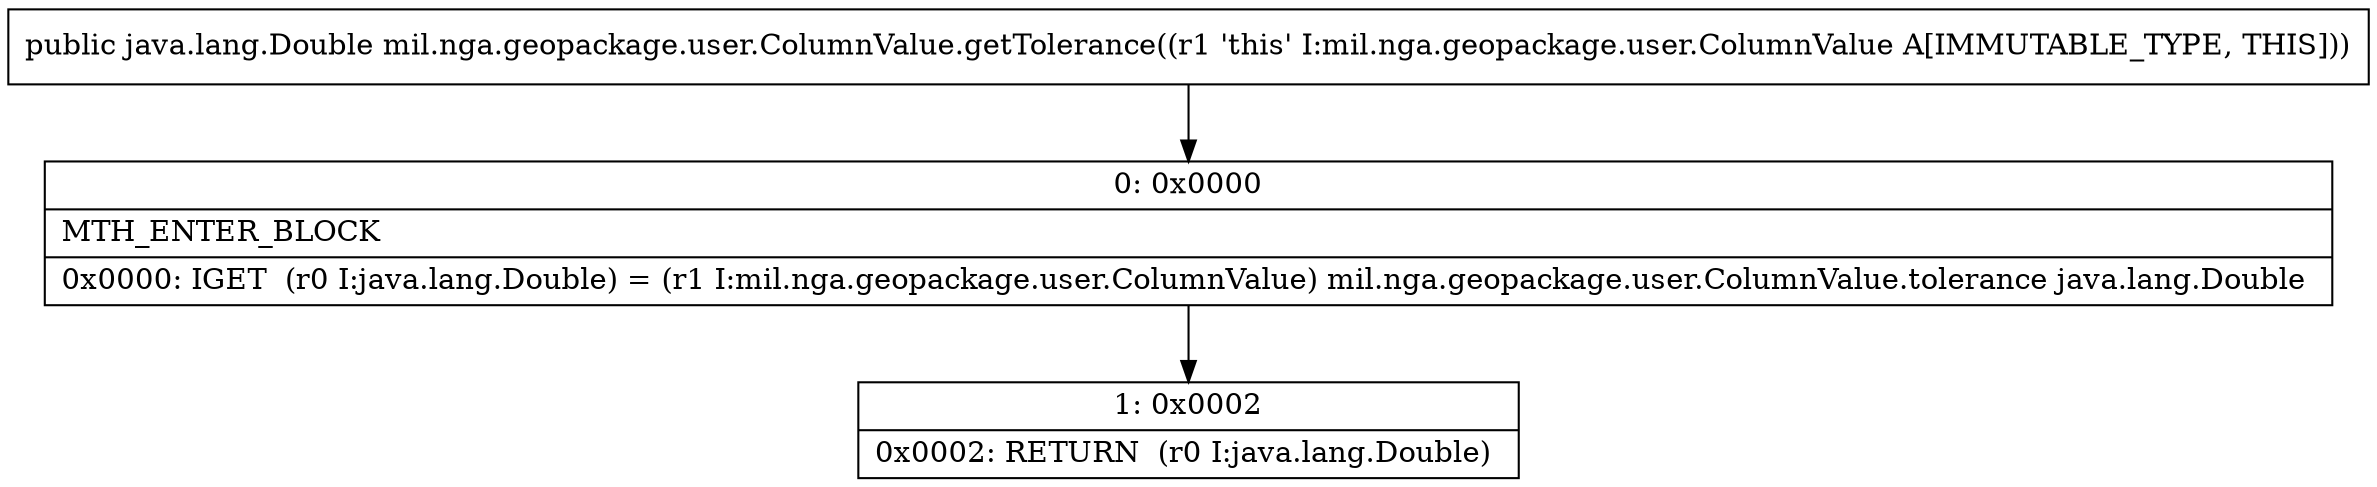 digraph "CFG formil.nga.geopackage.user.ColumnValue.getTolerance()Ljava\/lang\/Double;" {
Node_0 [shape=record,label="{0\:\ 0x0000|MTH_ENTER_BLOCK\l|0x0000: IGET  (r0 I:java.lang.Double) = (r1 I:mil.nga.geopackage.user.ColumnValue) mil.nga.geopackage.user.ColumnValue.tolerance java.lang.Double \l}"];
Node_1 [shape=record,label="{1\:\ 0x0002|0x0002: RETURN  (r0 I:java.lang.Double) \l}"];
MethodNode[shape=record,label="{public java.lang.Double mil.nga.geopackage.user.ColumnValue.getTolerance((r1 'this' I:mil.nga.geopackage.user.ColumnValue A[IMMUTABLE_TYPE, THIS])) }"];
MethodNode -> Node_0;
Node_0 -> Node_1;
}

